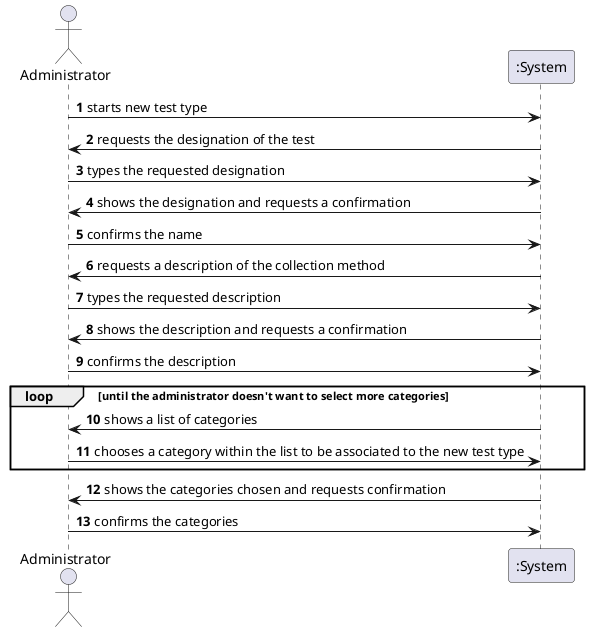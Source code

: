 @startuml

autonumber

actor Administrator

Administrator -> ":System": starts new test type
":System" -> Administrator: requests the designation of the test
Administrator -> ":System": types the requested designation
":System" -> Administrator: shows the designation and requests a confirmation
Administrator -> ":System": confirms the name
":System" -> Administrator: requests a description of the collection method
Administrator -> ":System": types the requested description
":System" -> Administrator: shows the description and requests a confirmation
Administrator -> ":System": confirms the description
loop until the administrator doesn't want to select more categories
":System" -> Administrator: shows a list of categories
Administrator -> ":System": chooses a category within the list to be associated to the new test type
end loop
":System" -> Administrator: shows the categories chosen and requests confirmation
Administrator -> ":System": confirms the categories

@enduml
